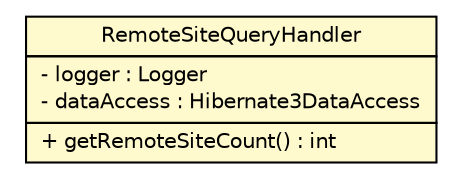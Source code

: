 #!/usr/local/bin/dot
#
# Class diagram 
# Generated by UmlGraph version 4.8 (http://www.spinellis.gr/sw/umlgraph)
#

digraph G {
	edge [fontname="Helvetica",fontsize=10,labelfontname="Helvetica",labelfontsize=10];
	node [fontname="Helvetica",fontsize=10,shape=plaintext];
	// gov.nih.nci.ncia.queryhandler.RemoteSiteQueryHandler
	c49172 [label=<<table border="0" cellborder="1" cellspacing="0" cellpadding="2" port="p" bgcolor="lemonChiffon" href="./RemoteSiteQueryHandler.html">
		<tr><td><table border="0" cellspacing="0" cellpadding="1">
			<tr><td> RemoteSiteQueryHandler </td></tr>
		</table></td></tr>
		<tr><td><table border="0" cellspacing="0" cellpadding="1">
			<tr><td align="left"> - logger : Logger </td></tr>
			<tr><td align="left"> - dataAccess : Hibernate3DataAccess </td></tr>
		</table></td></tr>
		<tr><td><table border="0" cellspacing="0" cellpadding="1">
			<tr><td align="left"> + getRemoteSiteCount() : int </td></tr>
		</table></td></tr>
		</table>>, fontname="Helvetica", fontcolor="black", fontsize=10.0];
}

